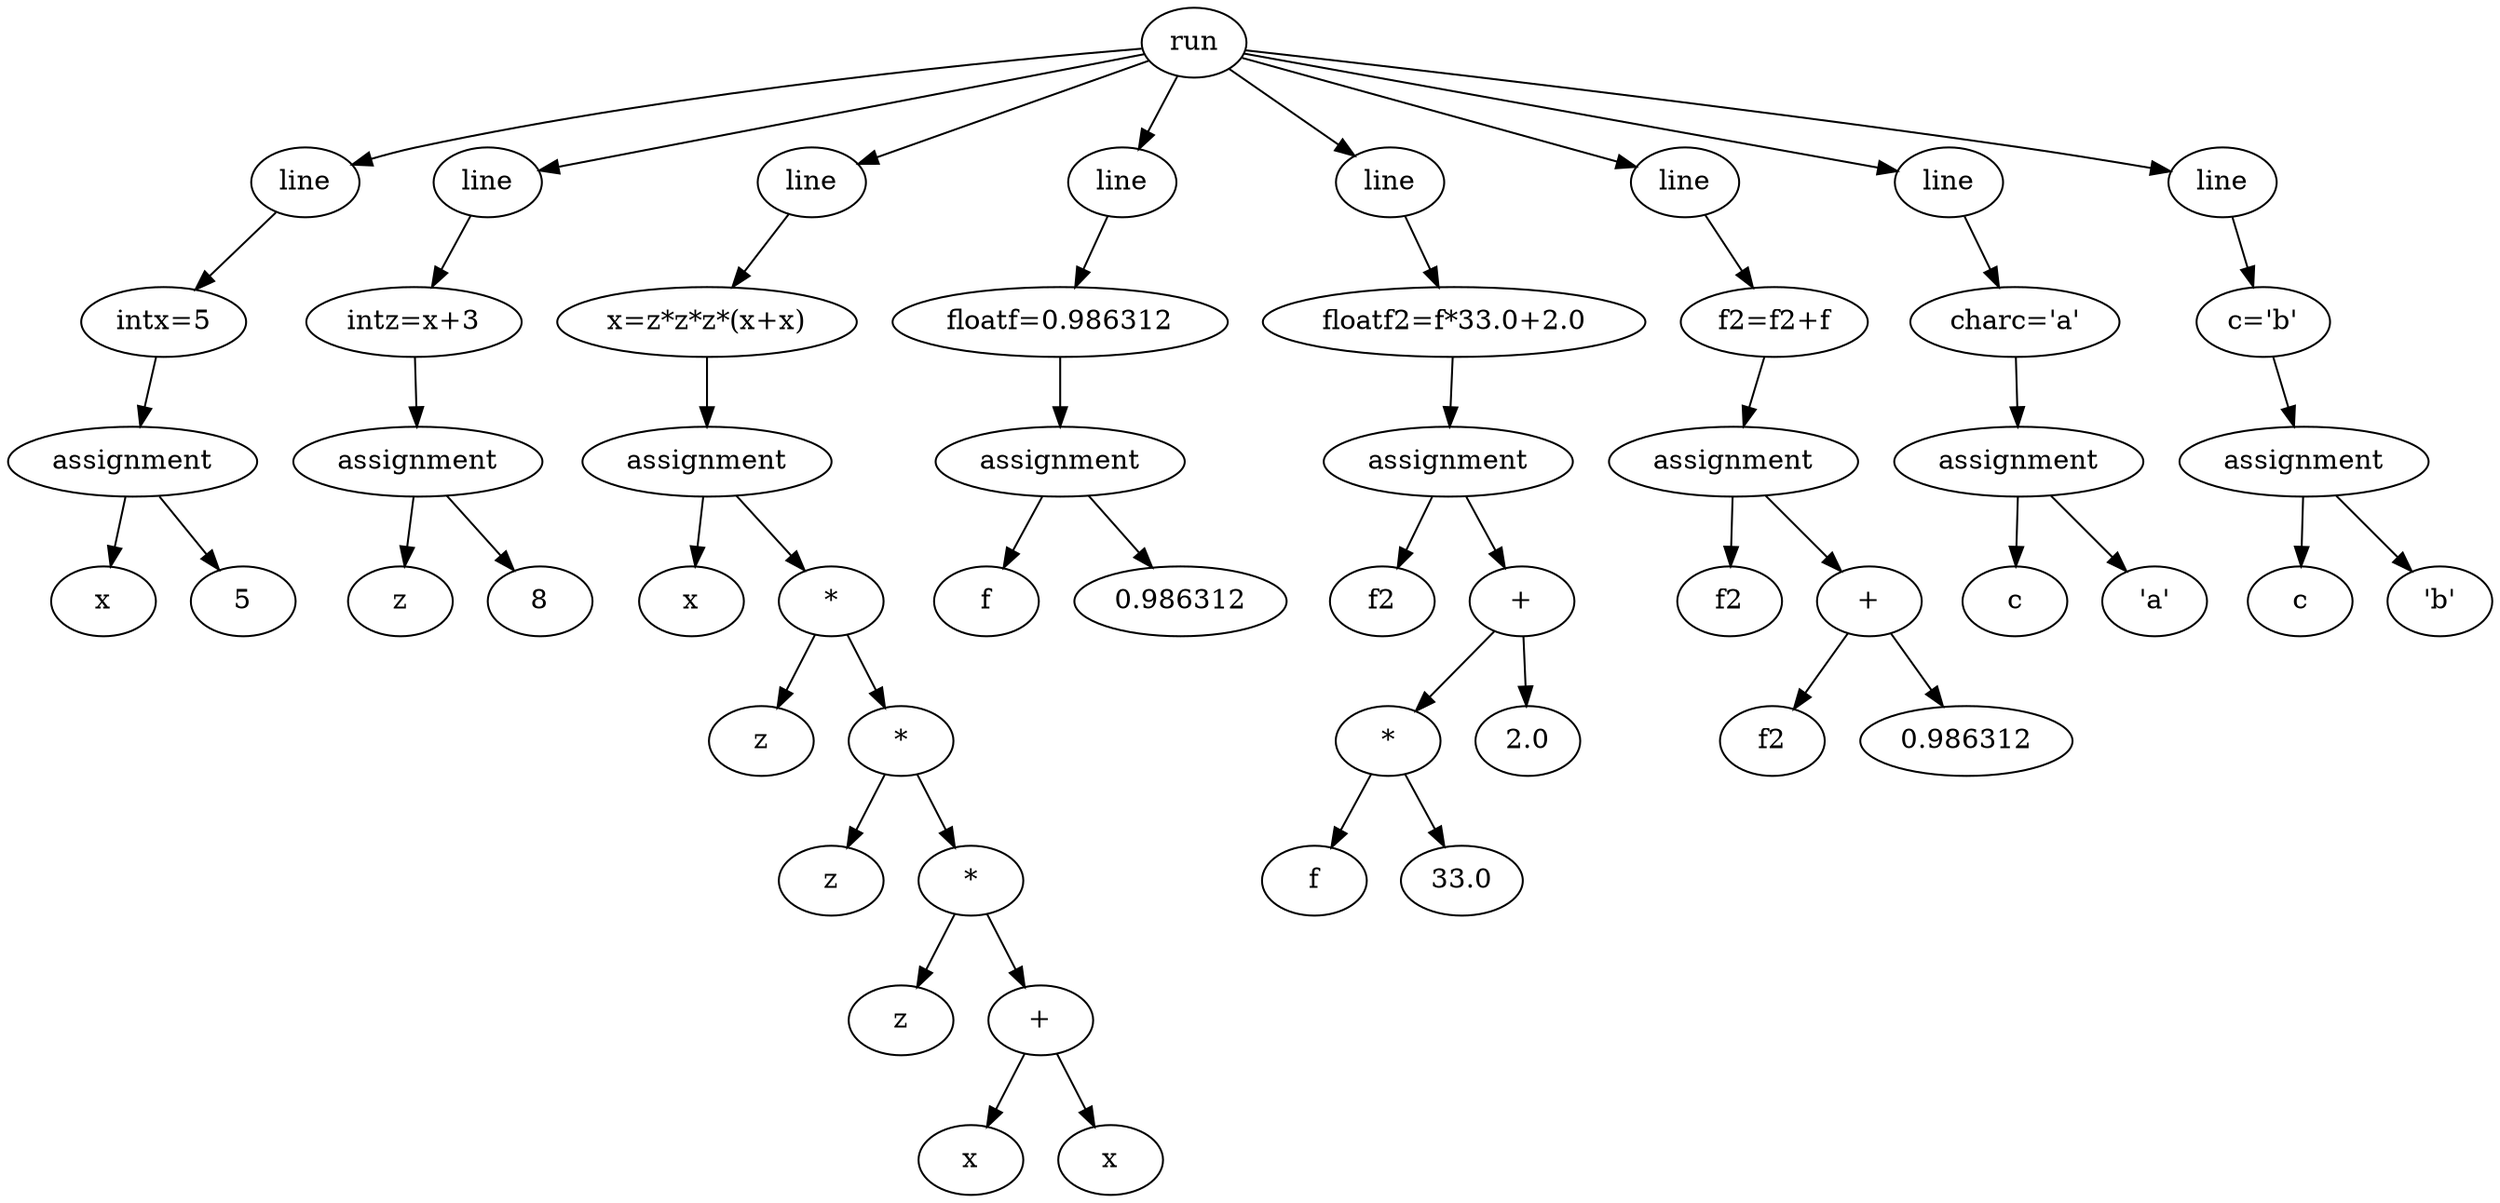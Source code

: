 digraph {
	8785898834122 [label=run]
	8785898671026 [label=line]
	8785898834122 -> 8785898671026
	8785898795462 [label="intx=5"]
	8785898671026 -> 8785898795462
	8785898887316 [label=assignment]
	8785898795462 -> 8785898887316
	8785898728262 [label=x]
	8785898887316 -> 8785898728262
	8785898728064 [label=5]
	8785898887316 -> 8785898728064
	8785898634931 [label=line]
	8785898834122 -> 8785898634931
	8785898636778 [label="intz=x+3"]
	8785898634931 -> 8785898636778
	8785898638309 [label=assignment]
	8785898636778 -> 8785898638309
	8785898667237 [label=z]
	8785898638309 -> 8785898667237
	8785898667201 [label=8]
	8785898638309 -> 8785898667201
	8785898667384 [label=line]
	8785898834122 -> 8785898667384
	8785898667051 [label="x=z*z*z*(x+x)"]
	8785898667384 -> 8785898667051
	8785898667645 [label=assignment]
	8785898667051 -> 8785898667645
	8785898667765 [label=x]
	8785898667645 -> 8785898667765
	8785898667387 [label="*"]
	8785898667645 -> 8785898667387
	8785898667375 [label=z]
	8785898667387 -> 8785898667375
	8785898667588 [label="*"]
	8785898667387 -> 8785898667588
	8785898667240 [label=z]
	8785898667588 -> 8785898667240
	8785898667864 [label="*"]
	8785898667588 -> 8785898667864
	8785898667936 [label=z]
	8785898667864 -> 8785898667936
	8785898667555 [label="+"]
	8785898667864 -> 8785898667555
	8785898667462 [label=x]
	8785898667555 -> 8785898667462
	8785898667747 [label=x]
	8785898667555 -> 8785898667747
	8785898667564 [label=line]
	8785898834122 -> 8785898667564
	8785898667597 [label="floatf=0.986312"]
	8785898667564 -> 8785898667597
	8785898667246 [label=assignment]
	8785898667597 -> 8785898667246
	8785898667369 [label=f]
	8785898667246 -> 8785898667369
	8785898667858 [label=0.986312]
	8785898667246 -> 8785898667858
	8785898667855 [label=line]
	8785898834122 -> 8785898667855
	8785898667870 [label="floatf2=f*33.0+2.0"]
	8785898667855 -> 8785898667870
	8785898667300 [label=assignment]
	8785898667870 -> 8785898667300
	8785898667528 [label=f2]
	8785898667300 -> 8785898667528
	8785898667321 [label="+"]
	8785898667300 -> 8785898667321
	8785898667600 [label="*"]
	8785898667321 -> 8785898667600
	8785898667696 [label=f]
	8785898667600 -> 8785898667696
	8785898667549 [label=33.0]
	8785898667600 -> 8785898667549
	8785898667768 [label=2.0]
	8785898667321 -> 8785898667768
	8785898667687 [label=line]
	8785898834122 -> 8785898667687
	8785898667465 [label="f2=f2+f"]
	8785898667687 -> 8785898667465
	8785898667087 [label=assignment]
	8785898667465 -> 8785898667087
	8785898667792 [label=f2]
	8785898667087 -> 8785898667792
	8785898667738 [label="+"]
	8785898667087 -> 8785898667738
	8785898667180 [label=f2]
	8785898667738 -> 8785898667180
	8785898667666 [label=0.986312]
	8785898667738 -> 8785898667666
	8785898667708 [label=line]
	8785898834122 -> 8785898667708
	8785898667984 [label="charc='a'"]
	8785898667708 -> 8785898667984
	8785898667741 [label=assignment]
	8785898667984 -> 8785898667741
	8785898667651 [label=c]
	8785898667741 -> 8785898667651
	8785898667363 [label="'a'"]
	8785898667741 -> 8785898667363
	8785898667285 [label=line]
	8785898834122 -> 8785898667285
	8785898667642 [label="c='b'"]
	8785898667285 -> 8785898667642
	8785898667837 [label=assignment]
	8785898667642 -> 8785898667837
	8785898667795 [label=c]
	8785898667837 -> 8785898667795
	8785898667909 [label="'b'"]
	8785898667837 -> 8785898667909
}
